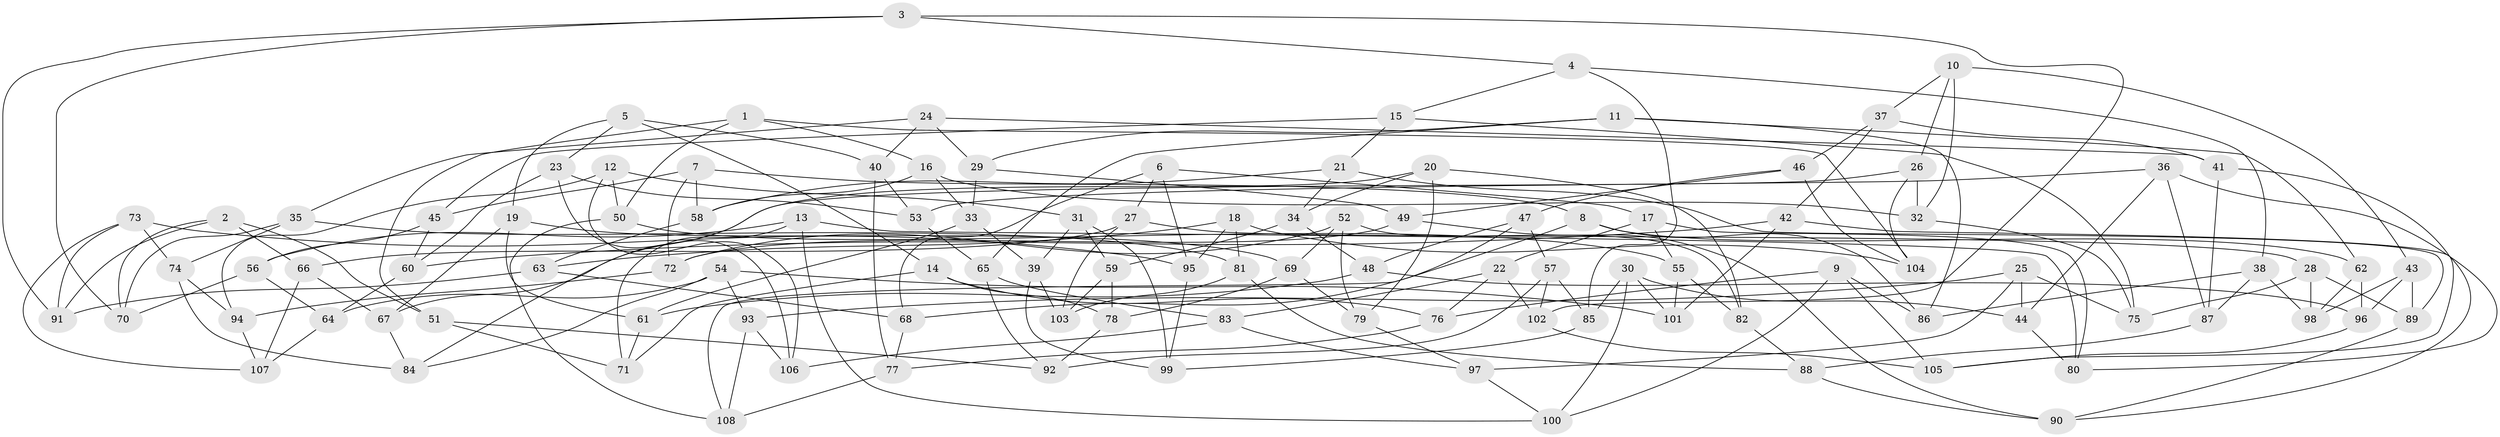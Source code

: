 // Generated by graph-tools (version 1.1) at 2025/37/03/09/25 02:37:57]
// undirected, 108 vertices, 216 edges
graph export_dot {
graph [start="1"]
  node [color=gray90,style=filled];
  1;
  2;
  3;
  4;
  5;
  6;
  7;
  8;
  9;
  10;
  11;
  12;
  13;
  14;
  15;
  16;
  17;
  18;
  19;
  20;
  21;
  22;
  23;
  24;
  25;
  26;
  27;
  28;
  29;
  30;
  31;
  32;
  33;
  34;
  35;
  36;
  37;
  38;
  39;
  40;
  41;
  42;
  43;
  44;
  45;
  46;
  47;
  48;
  49;
  50;
  51;
  52;
  53;
  54;
  55;
  56;
  57;
  58;
  59;
  60;
  61;
  62;
  63;
  64;
  65;
  66;
  67;
  68;
  69;
  70;
  71;
  72;
  73;
  74;
  75;
  76;
  77;
  78;
  79;
  80;
  81;
  82;
  83;
  84;
  85;
  86;
  87;
  88;
  89;
  90;
  91;
  92;
  93;
  94;
  95;
  96;
  97;
  98;
  99;
  100;
  101;
  102;
  103;
  104;
  105;
  106;
  107;
  108;
  1 -- 16;
  1 -- 104;
  1 -- 51;
  1 -- 50;
  2 -- 91;
  2 -- 66;
  2 -- 51;
  2 -- 70;
  3 -- 4;
  3 -- 102;
  3 -- 70;
  3 -- 91;
  4 -- 15;
  4 -- 85;
  4 -- 38;
  5 -- 23;
  5 -- 14;
  5 -- 40;
  5 -- 19;
  6 -- 27;
  6 -- 17;
  6 -- 68;
  6 -- 95;
  7 -- 72;
  7 -- 58;
  7 -- 8;
  7 -- 45;
  8 -- 62;
  8 -- 86;
  8 -- 108;
  9 -- 76;
  9 -- 86;
  9 -- 100;
  9 -- 105;
  10 -- 32;
  10 -- 26;
  10 -- 43;
  10 -- 37;
  11 -- 65;
  11 -- 62;
  11 -- 29;
  11 -- 86;
  12 -- 50;
  12 -- 94;
  12 -- 106;
  12 -- 31;
  13 -- 100;
  13 -- 56;
  13 -- 71;
  13 -- 80;
  14 -- 78;
  14 -- 71;
  14 -- 76;
  15 -- 21;
  15 -- 45;
  15 -- 75;
  16 -- 33;
  16 -- 32;
  16 -- 58;
  17 -- 55;
  17 -- 22;
  17 -- 80;
  18 -- 63;
  18 -- 81;
  18 -- 95;
  18 -- 104;
  19 -- 67;
  19 -- 61;
  19 -- 69;
  20 -- 84;
  20 -- 79;
  20 -- 34;
  20 -- 82;
  21 -- 34;
  21 -- 89;
  21 -- 58;
  22 -- 102;
  22 -- 83;
  22 -- 76;
  23 -- 106;
  23 -- 60;
  23 -- 53;
  24 -- 29;
  24 -- 35;
  24 -- 40;
  24 -- 41;
  25 -- 44;
  25 -- 97;
  25 -- 93;
  25 -- 75;
  26 -- 67;
  26 -- 32;
  26 -- 104;
  27 -- 66;
  27 -- 103;
  27 -- 28;
  28 -- 98;
  28 -- 75;
  28 -- 89;
  29 -- 33;
  29 -- 49;
  30 -- 44;
  30 -- 100;
  30 -- 85;
  30 -- 101;
  31 -- 39;
  31 -- 59;
  31 -- 99;
  32 -- 75;
  33 -- 39;
  33 -- 61;
  34 -- 59;
  34 -- 48;
  35 -- 74;
  35 -- 70;
  35 -- 81;
  36 -- 87;
  36 -- 53;
  36 -- 44;
  36 -- 80;
  37 -- 41;
  37 -- 42;
  37 -- 46;
  38 -- 98;
  38 -- 86;
  38 -- 87;
  39 -- 103;
  39 -- 99;
  40 -- 53;
  40 -- 77;
  41 -- 105;
  41 -- 87;
  42 -- 101;
  42 -- 90;
  42 -- 60;
  43 -- 98;
  43 -- 96;
  43 -- 89;
  44 -- 80;
  45 -- 56;
  45 -- 60;
  46 -- 47;
  46 -- 49;
  46 -- 104;
  47 -- 48;
  47 -- 68;
  47 -- 57;
  48 -- 61;
  48 -- 96;
  49 -- 90;
  49 -- 72;
  50 -- 55;
  50 -- 108;
  51 -- 71;
  51 -- 92;
  52 -- 82;
  52 -- 72;
  52 -- 69;
  52 -- 79;
  53 -- 65;
  54 -- 84;
  54 -- 93;
  54 -- 101;
  54 -- 64;
  55 -- 82;
  55 -- 101;
  56 -- 64;
  56 -- 70;
  57 -- 92;
  57 -- 102;
  57 -- 85;
  58 -- 63;
  59 -- 78;
  59 -- 103;
  60 -- 64;
  61 -- 71;
  62 -- 98;
  62 -- 96;
  63 -- 91;
  63 -- 68;
  64 -- 107;
  65 -- 83;
  65 -- 92;
  66 -- 67;
  66 -- 107;
  67 -- 84;
  68 -- 77;
  69 -- 79;
  69 -- 78;
  72 -- 94;
  73 -- 107;
  73 -- 95;
  73 -- 91;
  73 -- 74;
  74 -- 84;
  74 -- 94;
  76 -- 77;
  77 -- 108;
  78 -- 92;
  79 -- 97;
  81 -- 88;
  81 -- 103;
  82 -- 88;
  83 -- 106;
  83 -- 97;
  85 -- 99;
  87 -- 88;
  88 -- 90;
  89 -- 90;
  93 -- 108;
  93 -- 106;
  94 -- 107;
  95 -- 99;
  96 -- 105;
  97 -- 100;
  102 -- 105;
}
